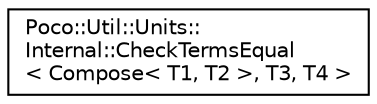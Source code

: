 digraph "Graphical Class Hierarchy"
{
 // LATEX_PDF_SIZE
  edge [fontname="Helvetica",fontsize="10",labelfontname="Helvetica",labelfontsize="10"];
  node [fontname="Helvetica",fontsize="10",shape=record];
  rankdir="LR";
  Node0 [label="Poco::Util::Units::\lInternal::CheckTermsEqual\l\< Compose\< T1, T2 \>, T3, T4 \>",height=0.2,width=0.4,color="black", fillcolor="white", style="filled",URL="$structPoco_1_1Util_1_1Units_1_1Internal_1_1CheckTermsEqual_3_01Compose_3_01T1_00_01T2_01_4_00_01T3_00_01T4_01_4.html",tooltip=" "];
}
